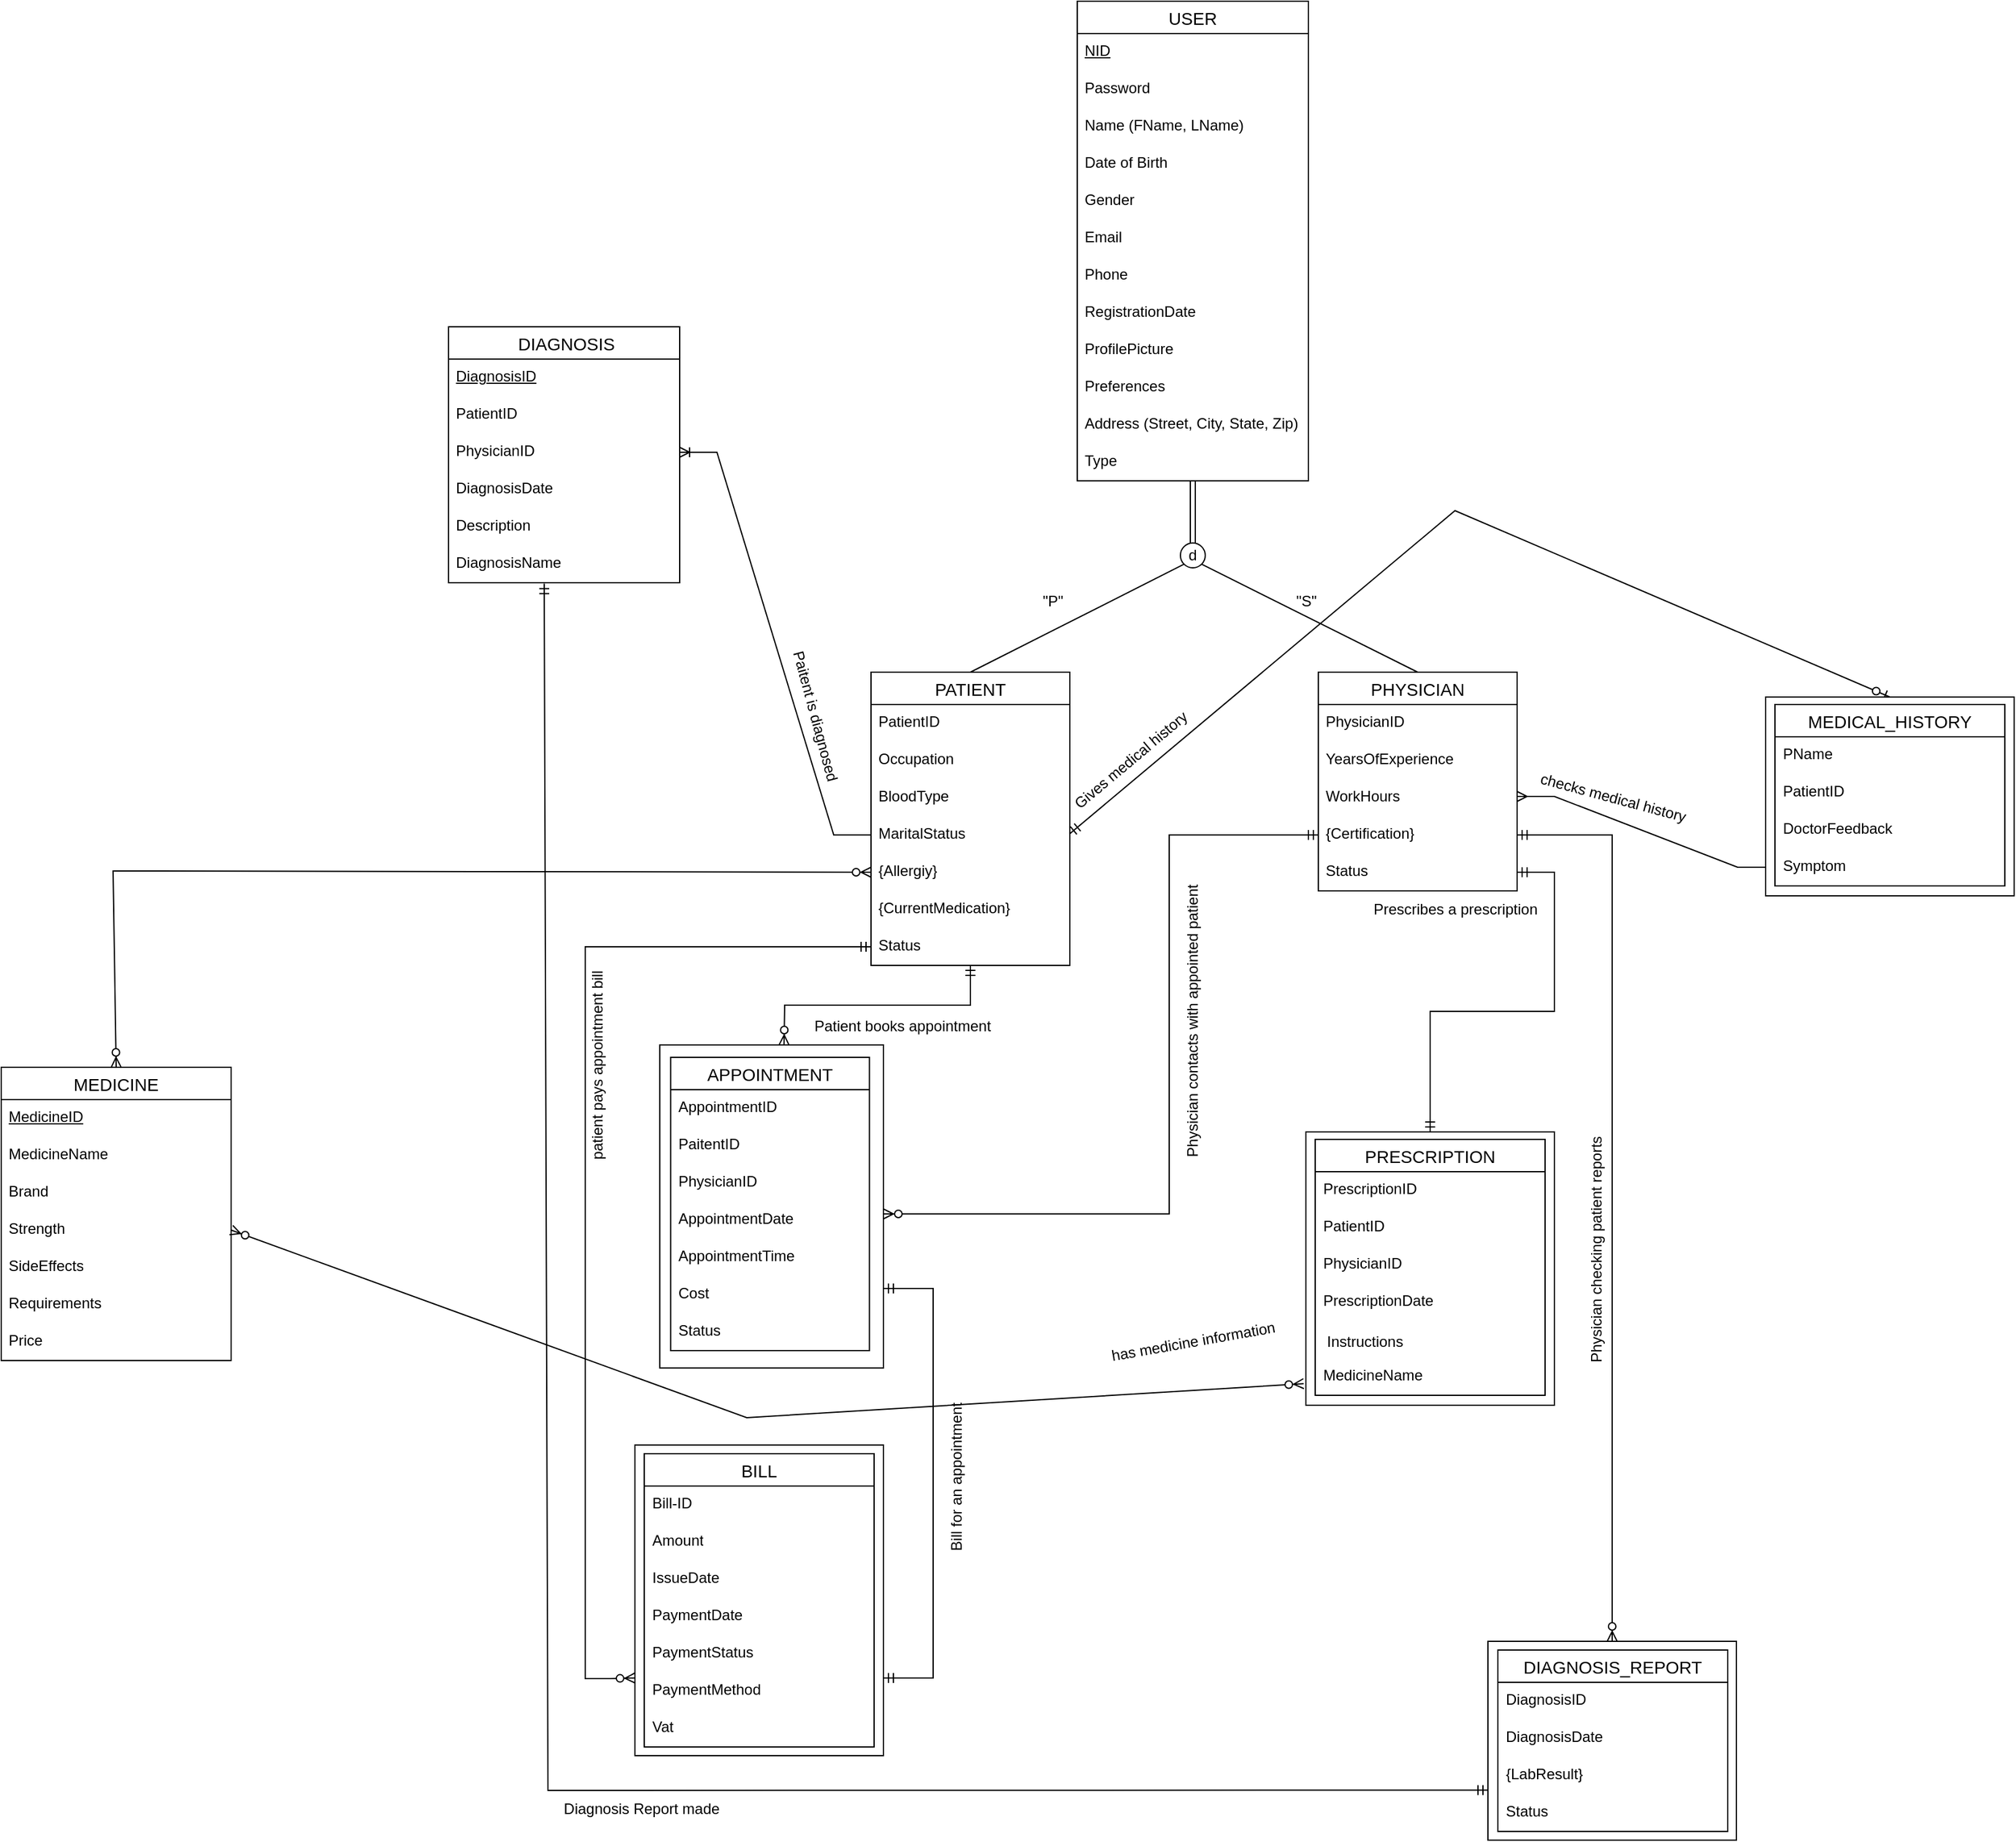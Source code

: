 <mxfile version="24.4.8" type="device">
  <diagram name="Page-1" id="dJ814Q4SRcZEO9ISlisU">
    <mxGraphModel dx="2537" dy="3240" grid="1" gridSize="10" guides="1" tooltips="1" connect="1" arrows="1" fold="1" page="1" pageScale="1" pageWidth="850" pageHeight="1100" math="0" shadow="0">
      <root>
        <mxCell id="0" />
        <mxCell id="1" parent="0" />
        <mxCell id="LpF7UqB0u3cu7DJITs-5-1" value="USER" style="swimlane;fontStyle=0;childLayout=stackLayout;horizontal=1;startSize=26;horizontalStack=0;resizeParent=1;resizeParentMax=0;resizeLast=0;collapsible=1;marginBottom=0;align=center;fontSize=14;" parent="1" vertex="1">
          <mxGeometry x="96" y="-2190" width="186" height="386" as="geometry" />
        </mxCell>
        <mxCell id="LpF7UqB0u3cu7DJITs-5-2" value="&lt;u&gt;NID&lt;/u&gt;" style="text;strokeColor=none;fillColor=none;spacingLeft=4;spacingRight=4;overflow=hidden;rotatable=0;points=[[0,0.5],[1,0.5]];portConstraint=eastwest;fontSize=12;whiteSpace=wrap;html=1;" parent="LpF7UqB0u3cu7DJITs-5-1" vertex="1">
          <mxGeometry y="26" width="186" height="30" as="geometry" />
        </mxCell>
        <mxCell id="LpF7UqB0u3cu7DJITs-5-59" value="Password" style="text;strokeColor=none;fillColor=none;spacingLeft=4;spacingRight=4;overflow=hidden;rotatable=0;points=[[0,0.5],[1,0.5]];portConstraint=eastwest;fontSize=12;whiteSpace=wrap;html=1;" parent="LpF7UqB0u3cu7DJITs-5-1" vertex="1">
          <mxGeometry y="56" width="186" height="30" as="geometry" />
        </mxCell>
        <mxCell id="LpF7UqB0u3cu7DJITs-5-3" value="Name (FName, LName)" style="text;strokeColor=none;fillColor=none;spacingLeft=4;spacingRight=4;overflow=hidden;rotatable=0;points=[[0,0.5],[1,0.5]];portConstraint=eastwest;fontSize=12;whiteSpace=wrap;html=1;" parent="LpF7UqB0u3cu7DJITs-5-1" vertex="1">
          <mxGeometry y="86" width="186" height="30" as="geometry" />
        </mxCell>
        <mxCell id="LpF7UqB0u3cu7DJITs-5-26" value="Date of Birth" style="text;strokeColor=none;fillColor=none;spacingLeft=4;spacingRight=4;overflow=hidden;rotatable=0;points=[[0,0.5],[1,0.5]];portConstraint=eastwest;fontSize=12;whiteSpace=wrap;html=1;" parent="LpF7UqB0u3cu7DJITs-5-1" vertex="1">
          <mxGeometry y="116" width="186" height="30" as="geometry" />
        </mxCell>
        <mxCell id="LpF7UqB0u3cu7DJITs-5-6" value="Gender" style="text;strokeColor=none;fillColor=none;spacingLeft=4;spacingRight=4;overflow=hidden;rotatable=0;points=[[0,0.5],[1,0.5]];portConstraint=eastwest;fontSize=12;whiteSpace=wrap;html=1;" parent="LpF7UqB0u3cu7DJITs-5-1" vertex="1">
          <mxGeometry y="146" width="186" height="30" as="geometry" />
        </mxCell>
        <mxCell id="LpF7UqB0u3cu7DJITs-5-4" value="Email" style="text;strokeColor=none;fillColor=none;spacingLeft=4;spacingRight=4;overflow=hidden;rotatable=0;points=[[0,0.5],[1,0.5]];portConstraint=eastwest;fontSize=12;whiteSpace=wrap;html=1;" parent="LpF7UqB0u3cu7DJITs-5-1" vertex="1">
          <mxGeometry y="176" width="186" height="30" as="geometry" />
        </mxCell>
        <mxCell id="LpF7UqB0u3cu7DJITs-5-5" value="Phone" style="text;strokeColor=none;fillColor=none;spacingLeft=4;spacingRight=4;overflow=hidden;rotatable=0;points=[[0,0.5],[1,0.5]];portConstraint=eastwest;fontSize=12;whiteSpace=wrap;html=1;" parent="LpF7UqB0u3cu7DJITs-5-1" vertex="1">
          <mxGeometry y="206" width="186" height="30" as="geometry" />
        </mxCell>
        <mxCell id="LpF7UqB0u3cu7DJITs-5-56" value="RegistrationDate" style="text;strokeColor=none;fillColor=none;spacingLeft=4;spacingRight=4;overflow=hidden;rotatable=0;points=[[0,0.5],[1,0.5]];portConstraint=eastwest;fontSize=12;whiteSpace=wrap;html=1;" parent="LpF7UqB0u3cu7DJITs-5-1" vertex="1">
          <mxGeometry y="236" width="186" height="30" as="geometry" />
        </mxCell>
        <mxCell id="LpF7UqB0u3cu7DJITs-5-60" value="ProfilePicture" style="text;strokeColor=none;fillColor=none;spacingLeft=4;spacingRight=4;overflow=hidden;rotatable=0;points=[[0,0.5],[1,0.5]];portConstraint=eastwest;fontSize=12;whiteSpace=wrap;html=1;" parent="LpF7UqB0u3cu7DJITs-5-1" vertex="1">
          <mxGeometry y="266" width="186" height="30" as="geometry" />
        </mxCell>
        <mxCell id="LpF7UqB0u3cu7DJITs-5-61" value="Preferences" style="text;strokeColor=none;fillColor=none;spacingLeft=4;spacingRight=4;overflow=hidden;rotatable=0;points=[[0,0.5],[1,0.5]];portConstraint=eastwest;fontSize=12;whiteSpace=wrap;html=1;" parent="LpF7UqB0u3cu7DJITs-5-1" vertex="1">
          <mxGeometry y="296" width="186" height="30" as="geometry" />
        </mxCell>
        <mxCell id="LpF7UqB0u3cu7DJITs-5-43" value="Address (Street, City, State, Zip)" style="text;strokeColor=none;fillColor=none;spacingLeft=4;spacingRight=4;overflow=hidden;rotatable=0;points=[[0,0.5],[1,0.5]];portConstraint=eastwest;fontSize=12;whiteSpace=wrap;html=1;" parent="LpF7UqB0u3cu7DJITs-5-1" vertex="1">
          <mxGeometry y="326" width="186" height="30" as="geometry" />
        </mxCell>
        <mxCell id="LpF7UqB0u3cu7DJITs-5-23" value="Type" style="text;strokeColor=none;fillColor=none;spacingLeft=4;spacingRight=4;overflow=hidden;rotatable=0;points=[[0,0.5],[1,0.5]];portConstraint=eastwest;fontSize=12;whiteSpace=wrap;html=1;" parent="LpF7UqB0u3cu7DJITs-5-1" vertex="1">
          <mxGeometry y="356" width="186" height="30" as="geometry" />
        </mxCell>
        <mxCell id="LpF7UqB0u3cu7DJITs-5-8" value="" style="shape=link;html=1;rounded=0;" parent="1" edge="1">
          <mxGeometry relative="1" as="geometry">
            <mxPoint x="189" y="-1754" as="sourcePoint" />
            <mxPoint x="189" y="-1804" as="targetPoint" />
          </mxGeometry>
        </mxCell>
        <mxCell id="LpF7UqB0u3cu7DJITs-5-10" value="d" style="ellipse;whiteSpace=wrap;html=1;aspect=fixed;" parent="1" vertex="1">
          <mxGeometry x="179" y="-1754" width="20" height="20" as="geometry" />
        </mxCell>
        <mxCell id="LpF7UqB0u3cu7DJITs-5-11" value="" style="endArrow=none;html=1;rounded=0;entryX=0;entryY=1;entryDx=0;entryDy=0;exitX=0.5;exitY=0;exitDx=0;exitDy=0;" parent="1" source="LpF7UqB0u3cu7DJITs-5-13" target="LpF7UqB0u3cu7DJITs-5-10" edge="1">
          <mxGeometry width="50" height="50" relative="1" as="geometry">
            <mxPoint x="136" y="-1680" as="sourcePoint" />
            <mxPoint x="186" y="-1730" as="targetPoint" />
          </mxGeometry>
        </mxCell>
        <mxCell id="LpF7UqB0u3cu7DJITs-5-12" value="" style="endArrow=none;html=1;rounded=0;exitX=1;exitY=1;exitDx=0;exitDy=0;entryX=0.5;entryY=0;entryDx=0;entryDy=0;" parent="1" source="LpF7UqB0u3cu7DJITs-5-10" target="LpF7UqB0u3cu7DJITs-5-20" edge="1">
          <mxGeometry width="50" height="50" relative="1" as="geometry">
            <mxPoint x="206" y="-1673.07" as="sourcePoint" />
            <mxPoint x="246" y="-1680" as="targetPoint" />
          </mxGeometry>
        </mxCell>
        <mxCell id="LpF7UqB0u3cu7DJITs-5-13" value="PATIENT" style="swimlane;fontStyle=0;childLayout=stackLayout;horizontal=1;startSize=26;horizontalStack=0;resizeParent=1;resizeParentMax=0;resizeLast=0;collapsible=1;marginBottom=0;align=center;fontSize=14;" parent="1" vertex="1">
          <mxGeometry x="-70" y="-1650" width="160" height="236" as="geometry" />
        </mxCell>
        <mxCell id="LpF7UqB0u3cu7DJITs-5-24" value="PatientID" style="text;strokeColor=none;fillColor=none;spacingLeft=4;spacingRight=4;overflow=hidden;rotatable=0;points=[[0,0.5],[1,0.5]];portConstraint=eastwest;fontSize=12;whiteSpace=wrap;html=1;" parent="LpF7UqB0u3cu7DJITs-5-13" vertex="1">
          <mxGeometry y="26" width="160" height="30" as="geometry" />
        </mxCell>
        <mxCell id="LpF7UqB0u3cu7DJITs-5-53" value="Occupation" style="text;strokeColor=none;fillColor=none;spacingLeft=4;spacingRight=4;overflow=hidden;rotatable=0;points=[[0,0.5],[1,0.5]];portConstraint=eastwest;fontSize=12;whiteSpace=wrap;html=1;" parent="LpF7UqB0u3cu7DJITs-5-13" vertex="1">
          <mxGeometry y="56" width="160" height="30" as="geometry" />
        </mxCell>
        <mxCell id="LpF7UqB0u3cu7DJITs-5-54" value="BloodType" style="text;strokeColor=none;fillColor=none;spacingLeft=4;spacingRight=4;overflow=hidden;rotatable=0;points=[[0,0.5],[1,0.5]];portConstraint=eastwest;fontSize=12;whiteSpace=wrap;html=1;" parent="LpF7UqB0u3cu7DJITs-5-13" vertex="1">
          <mxGeometry y="86" width="160" height="30" as="geometry" />
        </mxCell>
        <mxCell id="LpF7UqB0u3cu7DJITs-5-55" value="MaritalStatus" style="text;strokeColor=none;fillColor=none;spacingLeft=4;spacingRight=4;overflow=hidden;rotatable=0;points=[[0,0.5],[1,0.5]];portConstraint=eastwest;fontSize=12;whiteSpace=wrap;html=1;" parent="LpF7UqB0u3cu7DJITs-5-13" vertex="1">
          <mxGeometry y="116" width="160" height="30" as="geometry" />
        </mxCell>
        <mxCell id="LpF7UqB0u3cu7DJITs-5-52" value="{Allergiy}" style="text;strokeColor=none;fillColor=none;spacingLeft=4;spacingRight=4;overflow=hidden;rotatable=0;points=[[0,0.5],[1,0.5]];portConstraint=eastwest;fontSize=12;whiteSpace=wrap;html=1;" parent="LpF7UqB0u3cu7DJITs-5-13" vertex="1">
          <mxGeometry y="146" width="160" height="30" as="geometry" />
        </mxCell>
        <mxCell id="LpF7UqB0u3cu7DJITs-5-51" value="{CurrentMedication}" style="text;strokeColor=none;fillColor=none;spacingLeft=4;spacingRight=4;overflow=hidden;rotatable=0;points=[[0,0.5],[1,0.5]];portConstraint=eastwest;fontSize=12;whiteSpace=wrap;html=1;" parent="LpF7UqB0u3cu7DJITs-5-13" vertex="1">
          <mxGeometry y="176" width="160" height="30" as="geometry" />
        </mxCell>
        <mxCell id="LpF7UqB0u3cu7DJITs-5-58" value="Status" style="text;strokeColor=none;fillColor=none;spacingLeft=4;spacingRight=4;overflow=hidden;rotatable=0;points=[[0,0.5],[1,0.5]];portConstraint=eastwest;fontSize=12;whiteSpace=wrap;html=1;" parent="LpF7UqB0u3cu7DJITs-5-13" vertex="1">
          <mxGeometry y="206" width="160" height="30" as="geometry" />
        </mxCell>
        <mxCell id="LpF7UqB0u3cu7DJITs-5-20" value="PHYSICIAN" style="swimlane;fontStyle=0;childLayout=stackLayout;horizontal=1;startSize=26;horizontalStack=0;resizeParent=1;resizeParentMax=0;resizeLast=0;collapsible=1;marginBottom=0;align=center;fontSize=14;" parent="1" vertex="1">
          <mxGeometry x="290" y="-1650" width="160" height="176" as="geometry" />
        </mxCell>
        <mxCell id="LpF7UqB0u3cu7DJITs-5-25" value="PhysicianID" style="text;strokeColor=none;fillColor=none;spacingLeft=4;spacingRight=4;overflow=hidden;rotatable=0;points=[[0,0.5],[1,0.5]];portConstraint=eastwest;fontSize=12;whiteSpace=wrap;html=1;" parent="LpF7UqB0u3cu7DJITs-5-20" vertex="1">
          <mxGeometry y="26" width="160" height="30" as="geometry" />
        </mxCell>
        <mxCell id="LpF7UqB0u3cu7DJITs-5-44" value="YearsOfExperience" style="text;strokeColor=none;fillColor=none;spacingLeft=4;spacingRight=4;overflow=hidden;rotatable=0;points=[[0,0.5],[1,0.5]];portConstraint=eastwest;fontSize=12;whiteSpace=wrap;html=1;" parent="LpF7UqB0u3cu7DJITs-5-20" vertex="1">
          <mxGeometry y="56" width="160" height="30" as="geometry" />
        </mxCell>
        <mxCell id="LpF7UqB0u3cu7DJITs-5-46" value="WorkHours" style="text;strokeColor=none;fillColor=none;spacingLeft=4;spacingRight=4;overflow=hidden;rotatable=0;points=[[0,0.5],[1,0.5]];portConstraint=eastwest;fontSize=12;whiteSpace=wrap;html=1;" parent="LpF7UqB0u3cu7DJITs-5-20" vertex="1">
          <mxGeometry y="86" width="160" height="30" as="geometry" />
        </mxCell>
        <mxCell id="LpF7UqB0u3cu7DJITs-5-45" value="{Certification}" style="text;strokeColor=none;fillColor=none;spacingLeft=4;spacingRight=4;overflow=hidden;rotatable=0;points=[[0,0.5],[1,0.5]];portConstraint=eastwest;fontSize=12;whiteSpace=wrap;html=1;" parent="LpF7UqB0u3cu7DJITs-5-20" vertex="1">
          <mxGeometry y="116" width="160" height="30" as="geometry" />
        </mxCell>
        <mxCell id="LpF7UqB0u3cu7DJITs-5-47" value="Status" style="text;strokeColor=none;fillColor=none;spacingLeft=4;spacingRight=4;overflow=hidden;rotatable=0;points=[[0,0.5],[1,0.5]];portConstraint=eastwest;fontSize=12;whiteSpace=wrap;html=1;" parent="LpF7UqB0u3cu7DJITs-5-20" vertex="1">
          <mxGeometry y="146" width="160" height="30" as="geometry" />
        </mxCell>
        <mxCell id="LpF7UqB0u3cu7DJITs-5-83" value="MEDICINE" style="swimlane;fontStyle=0;childLayout=stackLayout;horizontal=1;startSize=26;horizontalStack=0;resizeParent=1;resizeParentMax=0;resizeLast=0;collapsible=1;marginBottom=0;align=center;fontSize=14;" parent="1" vertex="1">
          <mxGeometry x="-770" y="-1332" width="185" height="236" as="geometry" />
        </mxCell>
        <mxCell id="LpF7UqB0u3cu7DJITs-5-84" value="&lt;u&gt;MedicineID&lt;/u&gt;" style="text;strokeColor=none;fillColor=none;spacingLeft=4;spacingRight=4;overflow=hidden;rotatable=0;points=[[0,0.5],[1,0.5]];portConstraint=eastwest;fontSize=12;whiteSpace=wrap;html=1;" parent="LpF7UqB0u3cu7DJITs-5-83" vertex="1">
          <mxGeometry y="26" width="185" height="30" as="geometry" />
        </mxCell>
        <mxCell id="LpF7UqB0u3cu7DJITs-5-85" value="MedicineName" style="text;strokeColor=none;fillColor=none;spacingLeft=4;spacingRight=4;overflow=hidden;rotatable=0;points=[[0,0.5],[1,0.5]];portConstraint=eastwest;fontSize=12;whiteSpace=wrap;html=1;" parent="LpF7UqB0u3cu7DJITs-5-83" vertex="1">
          <mxGeometry y="56" width="185" height="30" as="geometry" />
        </mxCell>
        <mxCell id="LpF7UqB0u3cu7DJITs-5-86" value="Brand" style="text;strokeColor=none;fillColor=none;spacingLeft=4;spacingRight=4;overflow=hidden;rotatable=0;points=[[0,0.5],[1,0.5]];portConstraint=eastwest;fontSize=12;whiteSpace=wrap;html=1;" parent="LpF7UqB0u3cu7DJITs-5-83" vertex="1">
          <mxGeometry y="86" width="185" height="30" as="geometry" />
        </mxCell>
        <mxCell id="LpF7UqB0u3cu7DJITs-5-87" value="Strength" style="text;strokeColor=none;fillColor=none;spacingLeft=4;spacingRight=4;overflow=hidden;rotatable=0;points=[[0,0.5],[1,0.5]];portConstraint=eastwest;fontSize=12;whiteSpace=wrap;html=1;" parent="LpF7UqB0u3cu7DJITs-5-83" vertex="1">
          <mxGeometry y="116" width="185" height="30" as="geometry" />
        </mxCell>
        <mxCell id="LpF7UqB0u3cu7DJITs-5-88" value="SideEffects" style="text;strokeColor=none;fillColor=none;spacingLeft=4;spacingRight=4;overflow=hidden;rotatable=0;points=[[0,0.5],[1,0.5]];portConstraint=eastwest;fontSize=12;whiteSpace=wrap;html=1;" parent="LpF7UqB0u3cu7DJITs-5-83" vertex="1">
          <mxGeometry y="146" width="185" height="30" as="geometry" />
        </mxCell>
        <mxCell id="LpF7UqB0u3cu7DJITs-5-89" value="Requirements" style="text;strokeColor=none;fillColor=none;spacingLeft=4;spacingRight=4;overflow=hidden;rotatable=0;points=[[0,0.5],[1,0.5]];portConstraint=eastwest;fontSize=12;whiteSpace=wrap;html=1;" parent="LpF7UqB0u3cu7DJITs-5-83" vertex="1">
          <mxGeometry y="176" width="185" height="30" as="geometry" />
        </mxCell>
        <mxCell id="LpF7UqB0u3cu7DJITs-5-90" value="Price" style="text;strokeColor=none;fillColor=none;spacingLeft=4;spacingRight=4;overflow=hidden;rotatable=0;points=[[0,0.5],[1,0.5]];portConstraint=eastwest;fontSize=12;whiteSpace=wrap;html=1;" parent="LpF7UqB0u3cu7DJITs-5-83" vertex="1">
          <mxGeometry y="206" width="185" height="30" as="geometry" />
        </mxCell>
        <mxCell id="LpF7UqB0u3cu7DJITs-5-149" value="&quot;S&quot;" style="text;html=1;align=center;verticalAlign=middle;resizable=0;points=[];autosize=1;strokeColor=none;fillColor=none;" parent="1" vertex="1">
          <mxGeometry x="260" y="-1722" width="40" height="30" as="geometry" />
        </mxCell>
        <mxCell id="LpF7UqB0u3cu7DJITs-5-150" value="&quot;P&quot;" style="text;html=1;align=center;verticalAlign=middle;resizable=0;points=[];autosize=1;strokeColor=none;fillColor=none;" parent="1" vertex="1">
          <mxGeometry x="56" y="-1722" width="40" height="30" as="geometry" />
        </mxCell>
        <mxCell id="LpF7UqB0u3cu7DJITs-5-151" value="" style="fontSize=12;html=1;endArrow=ERzeroToMany;startArrow=ERmandOne;rounded=0;exitX=0.5;exitY=1;exitDx=0;exitDy=0;edgeStyle=orthogonalEdgeStyle;" parent="1" source="LpF7UqB0u3cu7DJITs-5-13" edge="1">
          <mxGeometry width="100" height="100" relative="1" as="geometry">
            <mxPoint y="-1370" as="sourcePoint" />
            <mxPoint x="-140" y="-1350" as="targetPoint" />
          </mxGeometry>
        </mxCell>
        <mxCell id="LpF7UqB0u3cu7DJITs-5-152" value="" style="fontSize=12;html=1;endArrow=ERzeroToMany;startArrow=ERmandOne;rounded=0;exitX=0;exitY=0.5;exitDx=0;exitDy=0;entryX=1;entryY=0.5;entryDx=0;entryDy=0;edgeStyle=orthogonalEdgeStyle;" parent="1" edge="1">
          <mxGeometry width="100" height="100" relative="1" as="geometry">
            <mxPoint x="290" y="-1519" as="sourcePoint" />
            <mxPoint x="-60" y="-1214" as="targetPoint" />
            <Array as="points">
              <mxPoint x="170" y="-1519" />
              <mxPoint x="170" y="-1214" />
            </Array>
          </mxGeometry>
        </mxCell>
        <mxCell id="LpF7UqB0u3cu7DJITs-5-172" value="Patient books appointment" style="text;html=1;align=center;verticalAlign=middle;resizable=0;points=[];autosize=1;strokeColor=none;fillColor=none;" parent="1" vertex="1">
          <mxGeometry x="-130" y="-1380" width="170" height="30" as="geometry" />
        </mxCell>
        <mxCell id="LpF7UqB0u3cu7DJITs-5-174" value="Physician contacts with appointed patient" style="text;html=1;align=center;verticalAlign=middle;resizable=0;points=[];autosize=1;strokeColor=none;fillColor=none;rotation=-90;" parent="1" vertex="1">
          <mxGeometry x="69" y="-1384" width="240" height="30" as="geometry" />
        </mxCell>
        <mxCell id="LpF7UqB0u3cu7DJITs-5-180" value="" style="edgeStyle=orthogonalEdgeStyle;fontSize=12;html=1;endArrow=ERzeroToMany;startArrow=ERmandOne;rounded=0;entryX=0.5;entryY=0;entryDx=0;entryDy=0;exitX=1;exitY=0.5;exitDx=0;exitDy=0;" parent="1" source="LpF7UqB0u3cu7DJITs-5-45" target="LpF7UqB0u3cu7DJITs-5-217" edge="1">
          <mxGeometry width="100" height="100" relative="1" as="geometry">
            <mxPoint x="370" y="-1410" as="sourcePoint" />
            <mxPoint x="526.5" y="-879" as="targetPoint" />
          </mxGeometry>
        </mxCell>
        <mxCell id="LpF7UqB0u3cu7DJITs-5-182" value="Physician checking patient reports" style="text;html=1;align=center;verticalAlign=middle;resizable=0;points=[];autosize=1;strokeColor=none;fillColor=none;rotation=-90;" parent="1" vertex="1">
          <mxGeometry x="409" y="-1200" width="210" height="30" as="geometry" />
        </mxCell>
        <mxCell id="LpF7UqB0u3cu7DJITs-5-185" value="" style="edgeStyle=orthogonalEdgeStyle;fontSize=12;html=1;endArrow=ERmandOne;startArrow=ERmandOne;rounded=0;entryX=1;entryY=0.5;entryDx=0;entryDy=0;exitX=1;exitY=0.75;exitDx=0;exitDy=0;" parent="1" source="LpF7UqB0u3cu7DJITs-5-200" edge="1">
          <mxGeometry width="100" height="100" relative="1" as="geometry">
            <mxPoint y="-850" as="sourcePoint" />
            <mxPoint x="-60" y="-1154" as="targetPoint" />
            <Array as="points">
              <mxPoint x="-60" y="-840" />
              <mxPoint x="-20" y="-840" />
              <mxPoint x="-20" y="-1154" />
            </Array>
          </mxGeometry>
        </mxCell>
        <mxCell id="LpF7UqB0u3cu7DJITs-5-186" value="Bill for an appointment" style="text;html=1;align=center;verticalAlign=middle;resizable=0;points=[];autosize=1;strokeColor=none;fillColor=none;rotation=-90;" parent="1" vertex="1">
          <mxGeometry x="-71" y="-1017" width="140" height="30" as="geometry" />
        </mxCell>
        <mxCell id="LpF7UqB0u3cu7DJITs-5-187" value="" style="edgeStyle=orthogonalEdgeStyle;fontSize=12;html=1;endArrow=ERzeroToMany;startArrow=ERmandOne;rounded=0;exitX=0;exitY=0.5;exitDx=0;exitDy=0;entryX=0;entryY=0.75;entryDx=0;entryDy=0;" parent="1" target="LpF7UqB0u3cu7DJITs-5-200" edge="1">
          <mxGeometry width="100" height="100" relative="1" as="geometry">
            <mxPoint x="-70" y="-1429.0" as="sourcePoint" />
            <mxPoint x="-280" y="-880" as="targetPoint" />
            <Array as="points">
              <mxPoint x="-300" y="-1429" />
              <mxPoint x="-300" y="-840" />
              <mxPoint x="-280" y="-840" />
            </Array>
          </mxGeometry>
        </mxCell>
        <mxCell id="LpF7UqB0u3cu7DJITs-5-188" value="patient pays appointment bill&amp;nbsp;" style="text;html=1;align=center;verticalAlign=middle;resizable=0;points=[];autosize=1;strokeColor=none;fillColor=none;rotation=-90;" parent="1" vertex="1">
          <mxGeometry x="-380" y="-1350" width="180" height="30" as="geometry" />
        </mxCell>
        <mxCell id="LpF7UqB0u3cu7DJITs-5-200" value="" style="rounded=0;whiteSpace=wrap;html=1;" parent="1" vertex="1">
          <mxGeometry x="-260" y="-1028" width="200" height="250" as="geometry" />
        </mxCell>
        <mxCell id="LpF7UqB0u3cu7DJITs-5-202" value="BILL" style="swimlane;fontStyle=0;childLayout=stackLayout;horizontal=1;startSize=26;horizontalStack=0;resizeParent=1;resizeParentMax=0;resizeLast=0;collapsible=1;marginBottom=0;align=center;fontSize=14;" parent="1" vertex="1">
          <mxGeometry x="-252.5" y="-1021" width="185" height="236" as="geometry" />
        </mxCell>
        <mxCell id="LpF7UqB0u3cu7DJITs-5-203" value="Bill-ID" style="text;strokeColor=none;fillColor=none;spacingLeft=4;spacingRight=4;overflow=hidden;rotatable=0;points=[[0,0.5],[1,0.5]];portConstraint=eastwest;fontSize=12;whiteSpace=wrap;html=1;" parent="LpF7UqB0u3cu7DJITs-5-202" vertex="1">
          <mxGeometry y="26" width="185" height="30" as="geometry" />
        </mxCell>
        <mxCell id="LpF7UqB0u3cu7DJITs-5-204" value="Amount" style="text;strokeColor=none;fillColor=none;spacingLeft=4;spacingRight=4;overflow=hidden;rotatable=0;points=[[0,0.5],[1,0.5]];portConstraint=eastwest;fontSize=12;whiteSpace=wrap;html=1;" parent="LpF7UqB0u3cu7DJITs-5-202" vertex="1">
          <mxGeometry y="56" width="185" height="30" as="geometry" />
        </mxCell>
        <mxCell id="LpF7UqB0u3cu7DJITs-5-205" value="IssueDate" style="text;strokeColor=none;fillColor=none;spacingLeft=4;spacingRight=4;overflow=hidden;rotatable=0;points=[[0,0.5],[1,0.5]];portConstraint=eastwest;fontSize=12;whiteSpace=wrap;html=1;" parent="LpF7UqB0u3cu7DJITs-5-202" vertex="1">
          <mxGeometry y="86" width="185" height="30" as="geometry" />
        </mxCell>
        <mxCell id="LpF7UqB0u3cu7DJITs-5-206" value="PaymentDate" style="text;strokeColor=none;fillColor=none;spacingLeft=4;spacingRight=4;overflow=hidden;rotatable=0;points=[[0,0.5],[1,0.5]];portConstraint=eastwest;fontSize=12;whiteSpace=wrap;html=1;" parent="LpF7UqB0u3cu7DJITs-5-202" vertex="1">
          <mxGeometry y="116" width="185" height="30" as="geometry" />
        </mxCell>
        <mxCell id="LpF7UqB0u3cu7DJITs-5-207" value="PaymentStatus" style="text;strokeColor=none;fillColor=none;spacingLeft=4;spacingRight=4;overflow=hidden;rotatable=0;points=[[0,0.5],[1,0.5]];portConstraint=eastwest;fontSize=12;whiteSpace=wrap;html=1;" parent="LpF7UqB0u3cu7DJITs-5-202" vertex="1">
          <mxGeometry y="146" width="185" height="30" as="geometry" />
        </mxCell>
        <mxCell id="LpF7UqB0u3cu7DJITs-5-208" value="PaymentMethod" style="text;strokeColor=none;fillColor=none;spacingLeft=4;spacingRight=4;overflow=hidden;rotatable=0;points=[[0,0.5],[1,0.5]];portConstraint=eastwest;fontSize=12;whiteSpace=wrap;html=1;" parent="LpF7UqB0u3cu7DJITs-5-202" vertex="1">
          <mxGeometry y="176" width="185" height="30" as="geometry" />
        </mxCell>
        <mxCell id="LpF7UqB0u3cu7DJITs-5-209" value="Vat" style="text;strokeColor=none;fillColor=none;spacingLeft=4;spacingRight=4;overflow=hidden;rotatable=0;points=[[0,0.5],[1,0.5]];portConstraint=eastwest;fontSize=12;whiteSpace=wrap;html=1;" parent="LpF7UqB0u3cu7DJITs-5-202" vertex="1">
          <mxGeometry y="206" width="185" height="30" as="geometry" />
        </mxCell>
        <mxCell id="LpF7UqB0u3cu7DJITs-5-217" value="" style="rounded=0;whiteSpace=wrap;html=1;" parent="1" vertex="1">
          <mxGeometry x="426.5" y="-870" width="200" height="160" as="geometry" />
        </mxCell>
        <mxCell id="LpF7UqB0u3cu7DJITs-5-218" value="DIAGNOSIS_REPORT" style="swimlane;fontStyle=0;childLayout=stackLayout;horizontal=1;startSize=26;horizontalStack=0;resizeParent=1;resizeParentMax=0;resizeLast=0;collapsible=1;marginBottom=0;align=center;fontSize=14;" parent="1" vertex="1">
          <mxGeometry x="434.5" y="-863" width="185" height="146" as="geometry" />
        </mxCell>
        <mxCell id="LpF7UqB0u3cu7DJITs-5-219" value="DiagnosisID" style="text;strokeColor=none;fillColor=none;spacingLeft=4;spacingRight=4;overflow=hidden;rotatable=0;points=[[0,0.5],[1,0.5]];portConstraint=eastwest;fontSize=12;whiteSpace=wrap;html=1;" parent="LpF7UqB0u3cu7DJITs-5-218" vertex="1">
          <mxGeometry y="26" width="185" height="30" as="geometry" />
        </mxCell>
        <mxCell id="LpF7UqB0u3cu7DJITs-5-220" value="DiagnosisDate" style="text;strokeColor=none;fillColor=none;spacingLeft=4;spacingRight=4;overflow=hidden;rotatable=0;points=[[0,0.5],[1,0.5]];portConstraint=eastwest;fontSize=12;whiteSpace=wrap;html=1;" parent="LpF7UqB0u3cu7DJITs-5-218" vertex="1">
          <mxGeometry y="56" width="185" height="30" as="geometry" />
        </mxCell>
        <mxCell id="LpF7UqB0u3cu7DJITs-5-221" value="{LabResult}" style="text;strokeColor=none;fillColor=none;spacingLeft=4;spacingRight=4;overflow=hidden;rotatable=0;points=[[0,0.5],[1,0.5]];portConstraint=eastwest;fontSize=12;whiteSpace=wrap;html=1;" parent="LpF7UqB0u3cu7DJITs-5-218" vertex="1">
          <mxGeometry y="86" width="185" height="30" as="geometry" />
        </mxCell>
        <mxCell id="LpF7UqB0u3cu7DJITs-5-226" value="Status" style="text;strokeColor=none;fillColor=none;spacingLeft=4;spacingRight=4;overflow=hidden;rotatable=0;points=[[0,0.5],[1,0.5]];portConstraint=eastwest;fontSize=12;whiteSpace=wrap;html=1;" parent="LpF7UqB0u3cu7DJITs-5-218" vertex="1">
          <mxGeometry y="116" width="185" height="30" as="geometry" />
        </mxCell>
        <mxCell id="MXnLuPWjRm8BNHqVi1PZ-2" value="" style="rounded=0;whiteSpace=wrap;html=1;" parent="1" vertex="1">
          <mxGeometry x="280" y="-1280" width="200" height="220" as="geometry" />
        </mxCell>
        <mxCell id="MXnLuPWjRm8BNHqVi1PZ-3" value="PRESCRIPTION" style="swimlane;fontStyle=0;childLayout=stackLayout;horizontal=1;startSize=26;horizontalStack=0;resizeParent=1;resizeParentMax=0;resizeLast=0;collapsible=1;marginBottom=0;align=center;fontSize=14;" parent="1" vertex="1">
          <mxGeometry x="287.5" y="-1274" width="185" height="206" as="geometry" />
        </mxCell>
        <mxCell id="MXnLuPWjRm8BNHqVi1PZ-4" value="PrescriptionID" style="text;strokeColor=none;fillColor=none;spacingLeft=4;spacingRight=4;overflow=hidden;rotatable=0;points=[[0,0.5],[1,0.5]];portConstraint=eastwest;fontSize=12;whiteSpace=wrap;html=1;" parent="MXnLuPWjRm8BNHqVi1PZ-3" vertex="1">
          <mxGeometry y="26" width="185" height="30" as="geometry" />
        </mxCell>
        <mxCell id="MXnLuPWjRm8BNHqVi1PZ-6" value="PatientID" style="text;strokeColor=none;fillColor=none;spacingLeft=4;spacingRight=4;overflow=hidden;rotatable=0;points=[[0,0.5],[1,0.5]];portConstraint=eastwest;fontSize=12;whiteSpace=wrap;html=1;" parent="MXnLuPWjRm8BNHqVi1PZ-3" vertex="1">
          <mxGeometry y="56" width="185" height="30" as="geometry" />
        </mxCell>
        <mxCell id="hsImthfC397gO3CRewQv-1" value="PhysicianID" style="text;strokeColor=none;fillColor=none;spacingLeft=4;spacingRight=4;overflow=hidden;rotatable=0;points=[[0,0.5],[1,0.5]];portConstraint=eastwest;fontSize=12;whiteSpace=wrap;html=1;" vertex="1" parent="MXnLuPWjRm8BNHqVi1PZ-3">
          <mxGeometry y="86" width="185" height="30" as="geometry" />
        </mxCell>
        <mxCell id="MXnLuPWjRm8BNHqVi1PZ-5" value="PrescriptionDate" style="text;strokeColor=none;fillColor=none;spacingLeft=4;spacingRight=4;overflow=hidden;rotatable=0;points=[[0,0.5],[1,0.5]];portConstraint=eastwest;fontSize=12;whiteSpace=wrap;html=1;" parent="MXnLuPWjRm8BNHqVi1PZ-3" vertex="1">
          <mxGeometry y="116" width="185" height="30" as="geometry" />
        </mxCell>
        <mxCell id="hsImthfC397gO3CRewQv-2" value="&lt;table&gt;&lt;tbody&gt;&lt;tr&gt;&lt;td&gt;Instructions&lt;/td&gt;&lt;/tr&gt;&lt;/tbody&gt;&lt;/table&gt;" style="text;strokeColor=none;fillColor=none;spacingLeft=4;spacingRight=4;overflow=hidden;rotatable=0;points=[[0,0.5],[1,0.5]];portConstraint=eastwest;fontSize=12;whiteSpace=wrap;html=1;" vertex="1" parent="MXnLuPWjRm8BNHqVi1PZ-3">
          <mxGeometry y="146" width="185" height="30" as="geometry" />
        </mxCell>
        <mxCell id="hsImthfC397gO3CRewQv-14" value="MedicineName" style="text;strokeColor=none;fillColor=none;spacingLeft=4;spacingRight=4;overflow=hidden;rotatable=0;points=[[0,0.5],[1,0.5]];portConstraint=eastwest;fontSize=12;whiteSpace=wrap;html=1;" vertex="1" parent="MXnLuPWjRm8BNHqVi1PZ-3">
          <mxGeometry y="176" width="185" height="30" as="geometry" />
        </mxCell>
        <mxCell id="MXnLuPWjRm8BNHqVi1PZ-7" value="" style="edgeStyle=orthogonalEdgeStyle;fontSize=12;html=1;endArrow=ERmandOne;startArrow=ERmandOne;rounded=0;exitX=0.5;exitY=0;exitDx=0;exitDy=0;" parent="1" source="MXnLuPWjRm8BNHqVi1PZ-2" target="LpF7UqB0u3cu7DJITs-5-47" edge="1">
          <mxGeometry width="100" height="100" relative="1" as="geometry">
            <mxPoint x="230" y="-990" as="sourcePoint" />
            <mxPoint x="330" y="-1090" as="targetPoint" />
            <Array as="points">
              <mxPoint x="380" y="-1377" />
              <mxPoint x="480" y="-1377" />
              <mxPoint x="480" y="-1489" />
            </Array>
          </mxGeometry>
        </mxCell>
        <mxCell id="MXnLuPWjRm8BNHqVi1PZ-14" value="" style="rounded=0;whiteSpace=wrap;html=1;" parent="1" vertex="1">
          <mxGeometry x="-240" y="-1350" width="180" height="260" as="geometry" />
        </mxCell>
        <mxCell id="MXnLuPWjRm8BNHqVi1PZ-16" value="APPOINTMENT" style="swimlane;fontStyle=0;childLayout=stackLayout;horizontal=1;startSize=26;horizontalStack=0;resizeParent=1;resizeParentMax=0;resizeLast=0;collapsible=1;marginBottom=0;align=center;fontSize=14;" parent="1" vertex="1">
          <mxGeometry x="-231.25" y="-1340" width="160" height="236" as="geometry" />
        </mxCell>
        <mxCell id="MXnLuPWjRm8BNHqVi1PZ-17" value="AppointmentID" style="text;strokeColor=none;fillColor=none;spacingLeft=4;spacingRight=4;overflow=hidden;rotatable=0;points=[[0,0.5],[1,0.5]];portConstraint=eastwest;fontSize=12;whiteSpace=wrap;html=1;" parent="MXnLuPWjRm8BNHqVi1PZ-16" vertex="1">
          <mxGeometry y="26" width="160" height="30" as="geometry" />
        </mxCell>
        <mxCell id="MXnLuPWjRm8BNHqVi1PZ-21" value="PaitentID" style="text;strokeColor=none;fillColor=none;spacingLeft=4;spacingRight=4;overflow=hidden;rotatable=0;points=[[0,0.5],[1,0.5]];portConstraint=eastwest;fontSize=12;whiteSpace=wrap;html=1;" parent="MXnLuPWjRm8BNHqVi1PZ-16" vertex="1">
          <mxGeometry y="56" width="160" height="30" as="geometry" />
        </mxCell>
        <mxCell id="hsImthfC397gO3CRewQv-3" value="PhysicianID" style="text;strokeColor=none;fillColor=none;spacingLeft=4;spacingRight=4;overflow=hidden;rotatable=0;points=[[0,0.5],[1,0.5]];portConstraint=eastwest;fontSize=12;whiteSpace=wrap;html=1;" vertex="1" parent="MXnLuPWjRm8BNHqVi1PZ-16">
          <mxGeometry y="86" width="160" height="30" as="geometry" />
        </mxCell>
        <mxCell id="MXnLuPWjRm8BNHqVi1PZ-18" value="AppointmentDate" style="text;strokeColor=none;fillColor=none;spacingLeft=4;spacingRight=4;overflow=hidden;rotatable=0;points=[[0,0.5],[1,0.5]];portConstraint=eastwest;fontSize=12;whiteSpace=wrap;html=1;" parent="MXnLuPWjRm8BNHqVi1PZ-16" vertex="1">
          <mxGeometry y="116" width="160" height="30" as="geometry" />
        </mxCell>
        <mxCell id="MXnLuPWjRm8BNHqVi1PZ-19" value="AppointmentTime" style="text;strokeColor=none;fillColor=none;spacingLeft=4;spacingRight=4;overflow=hidden;rotatable=0;points=[[0,0.5],[1,0.5]];portConstraint=eastwest;fontSize=12;whiteSpace=wrap;html=1;" parent="MXnLuPWjRm8BNHqVi1PZ-16" vertex="1">
          <mxGeometry y="146" width="160" height="30" as="geometry" />
        </mxCell>
        <mxCell id="MXnLuPWjRm8BNHqVi1PZ-20" value="Cost" style="text;strokeColor=none;fillColor=none;spacingLeft=4;spacingRight=4;overflow=hidden;rotatable=0;points=[[0,0.5],[1,0.5]];portConstraint=eastwest;fontSize=12;whiteSpace=wrap;html=1;" parent="MXnLuPWjRm8BNHqVi1PZ-16" vertex="1">
          <mxGeometry y="176" width="160" height="30" as="geometry" />
        </mxCell>
        <mxCell id="hsImthfC397gO3CRewQv-8" value="Status" style="text;strokeColor=none;fillColor=none;spacingLeft=4;spacingRight=4;overflow=hidden;rotatable=0;points=[[0,0.5],[1,0.5]];portConstraint=eastwest;fontSize=12;whiteSpace=wrap;html=1;" vertex="1" parent="MXnLuPWjRm8BNHqVi1PZ-16">
          <mxGeometry y="206" width="160" height="30" as="geometry" />
        </mxCell>
        <mxCell id="nRhUZy91I-z7i__q8r58-1" value=" DIAGNOSIS" style="swimlane;fontStyle=0;childLayout=stackLayout;horizontal=1;startSize=26;horizontalStack=0;resizeParent=1;resizeParentMax=0;resizeLast=0;collapsible=1;marginBottom=0;align=center;fontSize=14;" parent="1" vertex="1">
          <mxGeometry x="-410" y="-1928" width="186" height="206" as="geometry" />
        </mxCell>
        <mxCell id="nRhUZy91I-z7i__q8r58-2" value="&lt;u&gt;DiagnosisID&lt;/u&gt;" style="text;strokeColor=none;fillColor=none;spacingLeft=4;spacingRight=4;overflow=hidden;rotatable=0;points=[[0,0.5],[1,0.5]];portConstraint=eastwest;fontSize=12;whiteSpace=wrap;html=1;" parent="nRhUZy91I-z7i__q8r58-1" vertex="1">
          <mxGeometry y="26" width="186" height="30" as="geometry" />
        </mxCell>
        <mxCell id="nRhUZy91I-z7i__q8r58-3" value="PatientID" style="text;strokeColor=none;fillColor=none;spacingLeft=4;spacingRight=4;overflow=hidden;rotatable=0;points=[[0,0.5],[1,0.5]];portConstraint=eastwest;fontSize=12;whiteSpace=wrap;html=1;" parent="nRhUZy91I-z7i__q8r58-1" vertex="1">
          <mxGeometry y="56" width="186" height="30" as="geometry" />
        </mxCell>
        <mxCell id="nRhUZy91I-z7i__q8r58-4" value="PhysicianID" style="text;strokeColor=none;fillColor=none;spacingLeft=4;spacingRight=4;overflow=hidden;rotatable=0;points=[[0,0.5],[1,0.5]];portConstraint=eastwest;fontSize=12;whiteSpace=wrap;html=1;" parent="nRhUZy91I-z7i__q8r58-1" vertex="1">
          <mxGeometry y="86" width="186" height="30" as="geometry" />
        </mxCell>
        <mxCell id="nRhUZy91I-z7i__q8r58-5" value="DiagnosisDate" style="text;strokeColor=none;fillColor=none;spacingLeft=4;spacingRight=4;overflow=hidden;rotatable=0;points=[[0,0.5],[1,0.5]];portConstraint=eastwest;fontSize=12;whiteSpace=wrap;html=1;" parent="nRhUZy91I-z7i__q8r58-1" vertex="1">
          <mxGeometry y="116" width="186" height="30" as="geometry" />
        </mxCell>
        <mxCell id="nRhUZy91I-z7i__q8r58-6" value="Description" style="text;strokeColor=none;fillColor=none;spacingLeft=4;spacingRight=4;overflow=hidden;rotatable=0;points=[[0,0.5],[1,0.5]];portConstraint=eastwest;fontSize=12;whiteSpace=wrap;html=1;" parent="nRhUZy91I-z7i__q8r58-1" vertex="1">
          <mxGeometry y="146" width="186" height="30" as="geometry" />
        </mxCell>
        <mxCell id="nRhUZy91I-z7i__q8r58-71" value="DiagnosisName" style="text;strokeColor=none;fillColor=none;spacingLeft=4;spacingRight=4;overflow=hidden;rotatable=0;points=[[0,0.5],[1,0.5]];portConstraint=eastwest;fontSize=12;whiteSpace=wrap;html=1;" parent="nRhUZy91I-z7i__q8r58-1" vertex="1">
          <mxGeometry y="176" width="186" height="30" as="geometry" />
        </mxCell>
        <mxCell id="nRhUZy91I-z7i__q8r58-14" value="" style="edgeStyle=entityRelationEdgeStyle;fontSize=12;html=1;endArrow=ERoneToMany;rounded=0;entryX=1;entryY=0.5;entryDx=0;entryDy=0;exitX=0;exitY=0.5;exitDx=0;exitDy=0;" parent="1" source="LpF7UqB0u3cu7DJITs-5-55" target="nRhUZy91I-z7i__q8r58-4" edge="1">
          <mxGeometry width="100" height="100" relative="1" as="geometry">
            <mxPoint x="90" y="-1512" as="sourcePoint" />
            <mxPoint x="190" y="-1612" as="targetPoint" />
            <Array as="points">
              <mxPoint x="-150" y="-1790" />
              <mxPoint x="110" y="-1680" />
              <mxPoint x="-140" y="-1770" />
            </Array>
          </mxGeometry>
        </mxCell>
        <mxCell id="nRhUZy91I-z7i__q8r58-16" value="" style="fontSize=12;html=1;endArrow=ERzeroToMany;endFill=1;startArrow=ERzeroToMany;rounded=0;exitX=1;exitY=0.5;exitDx=0;exitDy=0;entryX=-0.009;entryY=0.921;entryDx=0;entryDy=0;entryPerimeter=0;" parent="1" source="LpF7UqB0u3cu7DJITs-5-87" target="MXnLuPWjRm8BNHqVi1PZ-2" edge="1">
          <mxGeometry width="100" height="100" relative="1" as="geometry">
            <mxPoint x="-570" y="-1200" as="sourcePoint" />
            <mxPoint x="380" y="-1150" as="targetPoint" />
            <Array as="points">
              <mxPoint x="-170" y="-1050" />
            </Array>
          </mxGeometry>
        </mxCell>
        <mxCell id="nRhUZy91I-z7i__q8r58-44" value="" style="fontSize=12;html=1;endArrow=ERzeroToOne;startArrow=ERmandOne;rounded=0;entryX=0.5;entryY=0;entryDx=0;entryDy=0;" parent="1" target="nRhUZy91I-z7i__q8r58-55" edge="1">
          <mxGeometry width="100" height="100" relative="1" as="geometry">
            <mxPoint x="90" y="-1520" as="sourcePoint" />
            <mxPoint x="670" y="-1669.0" as="targetPoint" />
            <Array as="points">
              <mxPoint x="400" y="-1780" />
            </Array>
          </mxGeometry>
        </mxCell>
        <mxCell id="nRhUZy91I-z7i__q8r58-45" value="Gives medical history" style="text;html=1;align=center;verticalAlign=middle;resizable=0;points=[];autosize=1;strokeColor=none;fillColor=none;rotation=-40;" parent="1" vertex="1">
          <mxGeometry x="69" y="-1594" width="140" height="30" as="geometry" />
        </mxCell>
        <mxCell id="nRhUZy91I-z7i__q8r58-47" value="has medicine information" style="text;html=1;align=center;verticalAlign=middle;resizable=0;points=[];autosize=1;strokeColor=none;fillColor=none;rotation=-10;" parent="1" vertex="1">
          <mxGeometry x="109" y="-1126" width="160" height="30" as="geometry" />
        </mxCell>
        <mxCell id="nRhUZy91I-z7i__q8r58-48" value="Prescribes a prescription" style="text;html=1;align=center;verticalAlign=middle;resizable=0;points=[];autosize=1;strokeColor=none;fillColor=none;" parent="1" vertex="1">
          <mxGeometry x="320" y="-1474" width="160" height="30" as="geometry" />
        </mxCell>
        <mxCell id="nRhUZy91I-z7i__q8r58-50" value="" style="edgeStyle=entityRelationEdgeStyle;fontSize=12;html=1;endArrow=ERmany;startArrow=ERmany;rounded=0;entryX=0;entryY=0.5;entryDx=0;entryDy=0;" parent="1" target="nRhUZy91I-z7i__q8r58-21" edge="1">
          <mxGeometry width="100" height="100" relative="1" as="geometry">
            <mxPoint x="450" y="-1550" as="sourcePoint" />
            <mxPoint x="550" y="-1650" as="targetPoint" />
          </mxGeometry>
        </mxCell>
        <mxCell id="nRhUZy91I-z7i__q8r58-51" value="checks medical history" style="text;html=1;align=center;verticalAlign=middle;resizable=0;points=[];autosize=1;strokeColor=none;fillColor=none;rotation=15;" parent="1" vertex="1">
          <mxGeometry x="456.5" y="-1564" width="140" height="30" as="geometry" />
        </mxCell>
        <mxCell id="nRhUZy91I-z7i__q8r58-55" value="" style="rounded=0;whiteSpace=wrap;html=1;" parent="1" vertex="1">
          <mxGeometry x="650" y="-1630" width="200" height="160" as="geometry" />
        </mxCell>
        <mxCell id="nRhUZy91I-z7i__q8r58-56" value="MEDICAL_HISTORY" style="swimlane;fontStyle=0;childLayout=stackLayout;horizontal=1;startSize=26;horizontalStack=0;resizeParent=1;resizeParentMax=0;resizeLast=0;collapsible=1;marginBottom=0;align=center;fontSize=14;" parent="1" vertex="1">
          <mxGeometry x="657.5" y="-1624" width="185" height="146" as="geometry" />
        </mxCell>
        <mxCell id="nRhUZy91I-z7i__q8r58-57" value="PName" style="text;strokeColor=none;fillColor=none;spacingLeft=4;spacingRight=4;overflow=hidden;rotatable=0;points=[[0,0.5],[1,0.5]];portConstraint=eastwest;fontSize=12;whiteSpace=wrap;html=1;" parent="nRhUZy91I-z7i__q8r58-56" vertex="1">
          <mxGeometry y="26" width="185" height="30" as="geometry" />
        </mxCell>
        <mxCell id="nRhUZy91I-z7i__q8r58-18" value="PatientID" style="text;strokeColor=none;fillColor=none;spacingLeft=4;spacingRight=4;overflow=hidden;rotatable=0;points=[[0,0.5],[1,0.5]];portConstraint=eastwest;fontSize=12;whiteSpace=wrap;html=1;" parent="nRhUZy91I-z7i__q8r58-56" vertex="1">
          <mxGeometry y="56" width="185" height="30" as="geometry" />
        </mxCell>
        <mxCell id="nRhUZy91I-z7i__q8r58-59" value="DoctorFeedback" style="text;strokeColor=none;fillColor=none;spacingLeft=4;spacingRight=4;overflow=hidden;rotatable=0;points=[[0,0.5],[1,0.5]];portConstraint=eastwest;fontSize=12;whiteSpace=wrap;html=1;" parent="nRhUZy91I-z7i__q8r58-56" vertex="1">
          <mxGeometry y="86" width="185" height="30" as="geometry" />
        </mxCell>
        <mxCell id="nRhUZy91I-z7i__q8r58-21" value="Symptom" style="text;strokeColor=none;fillColor=none;spacingLeft=4;spacingRight=4;overflow=hidden;rotatable=0;points=[[0,0.5],[1,0.5]];portConstraint=eastwest;fontSize=12;whiteSpace=wrap;html=1;" parent="nRhUZy91I-z7i__q8r58-56" vertex="1">
          <mxGeometry y="116" width="185" height="30" as="geometry" />
        </mxCell>
        <mxCell id="nRhUZy91I-z7i__q8r58-69" value="Paitent is diagnosed" style="text;html=1;align=center;verticalAlign=middle;resizable=0;points=[];autosize=1;strokeColor=none;fillColor=none;rotation=75;" parent="1" vertex="1">
          <mxGeometry x="-180" y="-1630" width="130" height="30" as="geometry" />
        </mxCell>
        <mxCell id="nRhUZy91I-z7i__q8r58-72" value="" style="fontSize=12;html=1;endArrow=ERmandOne;startArrow=ERmandOne;rounded=0;entryX=0.414;entryY=1.025;entryDx=0;entryDy=0;entryPerimeter=0;exitX=0;exitY=0.5;exitDx=0;exitDy=0;" parent="1" target="nRhUZy91I-z7i__q8r58-71" edge="1">
          <mxGeometry width="100" height="100" relative="1" as="geometry">
            <mxPoint x="426.5" y="-750.25" as="sourcePoint" />
            <mxPoint x="-317.93" y="-1677.75" as="targetPoint" />
            <Array as="points">
              <mxPoint x="-330" y="-750" />
            </Array>
          </mxGeometry>
        </mxCell>
        <mxCell id="nRhUZy91I-z7i__q8r58-73" value="Diagnosis Report made" style="text;html=1;align=center;verticalAlign=middle;resizable=0;points=[];autosize=1;strokeColor=none;fillColor=none;" parent="1" vertex="1">
          <mxGeometry x="-330" y="-750" width="150" height="30" as="geometry" />
        </mxCell>
        <mxCell id="hsImthfC397gO3CRewQv-12" value="" style="fontSize=12;html=1;endArrow=ERzeroToMany;endFill=1;startArrow=ERzeroToMany;rounded=0;exitX=0.5;exitY=0;exitDx=0;exitDy=0;entryX=0;entryY=0.5;entryDx=0;entryDy=0;" edge="1" parent="1" source="LpF7UqB0u3cu7DJITs-5-83" target="LpF7UqB0u3cu7DJITs-5-52">
          <mxGeometry width="100" height="100" relative="1" as="geometry">
            <mxPoint x="-590" y="-1440" as="sourcePoint" />
            <mxPoint x="-490" y="-1540" as="targetPoint" />
            <Array as="points">
              <mxPoint x="-680" y="-1490" />
            </Array>
          </mxGeometry>
        </mxCell>
      </root>
    </mxGraphModel>
  </diagram>
</mxfile>
